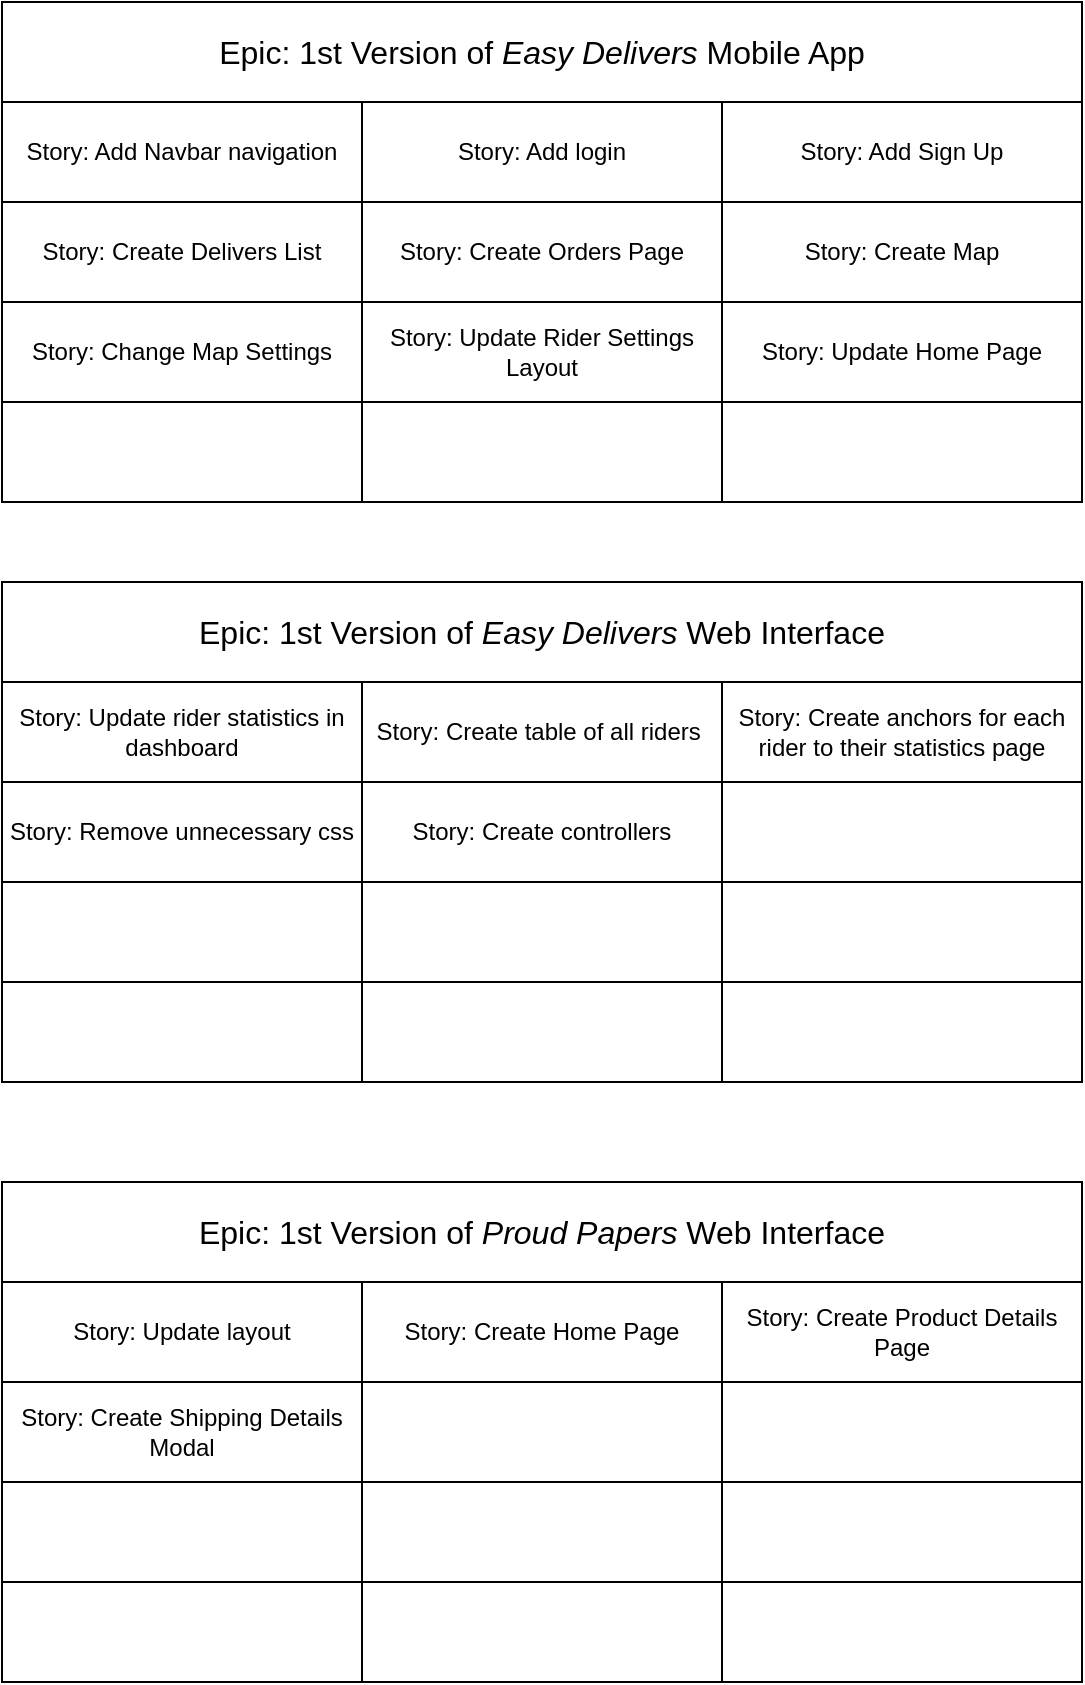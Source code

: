 <mxfile version="14.7.3" type="device"><diagram id="5asp-rYrVlKZHNbeJjtK" name="Page-1"><mxGraphModel dx="1673" dy="909" grid="1" gridSize="10" guides="1" tooltips="1" connect="1" arrows="1" fold="1" page="1" pageScale="1" pageWidth="827" pageHeight="1169" math="0" shadow="0"><root><mxCell id="0"/><mxCell id="1" parent="0"/><mxCell id="U25AhyMzHKUbjg0Kb2qC-1" value="&lt;font size=&quot;3&quot;&gt;Epic: 1st Version of &lt;i&gt;Easy Delivers&lt;/i&gt; Mobile App&lt;/font&gt;" style="rounded=0;whiteSpace=wrap;html=1;" vertex="1" parent="1"><mxGeometry x="120" y="90" width="540" height="50" as="geometry"/></mxCell><mxCell id="U25AhyMzHKUbjg0Kb2qC-2" value="Story: Add Navbar navigation" style="rounded=0;whiteSpace=wrap;html=1;" vertex="1" parent="1"><mxGeometry x="120" y="140" width="180" height="50" as="geometry"/></mxCell><mxCell id="U25AhyMzHKUbjg0Kb2qC-3" value="Story: Add login" style="rounded=0;whiteSpace=wrap;html=1;" vertex="1" parent="1"><mxGeometry x="300" y="140" width="180" height="50" as="geometry"/></mxCell><mxCell id="U25AhyMzHKUbjg0Kb2qC-4" value="Story: Add Sign Up" style="rounded=0;whiteSpace=wrap;html=1;" vertex="1" parent="1"><mxGeometry x="480" y="140" width="180" height="50" as="geometry"/></mxCell><mxCell id="U25AhyMzHKUbjg0Kb2qC-5" value="Story: Create Map" style="rounded=0;whiteSpace=wrap;html=1;" vertex="1" parent="1"><mxGeometry x="480" y="190" width="180" height="50" as="geometry"/></mxCell><mxCell id="U25AhyMzHKUbjg0Kb2qC-6" value="Story: Create Orders Page" style="rounded=0;whiteSpace=wrap;html=1;" vertex="1" parent="1"><mxGeometry x="300" y="190" width="180" height="50" as="geometry"/></mxCell><mxCell id="U25AhyMzHKUbjg0Kb2qC-7" value="Story: Create Delivers List" style="rounded=0;whiteSpace=wrap;html=1;" vertex="1" parent="1"><mxGeometry x="120" y="190" width="180" height="50" as="geometry"/></mxCell><mxCell id="U25AhyMzHKUbjg0Kb2qC-8" value="Story: Change Map Settings" style="rounded=0;whiteSpace=wrap;html=1;" vertex="1" parent="1"><mxGeometry x="120" y="240" width="180" height="50" as="geometry"/></mxCell><mxCell id="U25AhyMzHKUbjg0Kb2qC-9" value="Story: Update Home Page" style="rounded=0;whiteSpace=wrap;html=1;" vertex="1" parent="1"><mxGeometry x="480" y="240" width="180" height="50" as="geometry"/></mxCell><mxCell id="U25AhyMzHKUbjg0Kb2qC-10" value="Story: Update Rider Settings Layout" style="rounded=0;whiteSpace=wrap;html=1;" vertex="1" parent="1"><mxGeometry x="300" y="240" width="180" height="50" as="geometry"/></mxCell><mxCell id="U25AhyMzHKUbjg0Kb2qC-11" value="" style="rounded=0;whiteSpace=wrap;html=1;" vertex="1" parent="1"><mxGeometry x="120" y="290" width="180" height="50" as="geometry"/></mxCell><mxCell id="U25AhyMzHKUbjg0Kb2qC-12" value="" style="rounded=0;whiteSpace=wrap;html=1;" vertex="1" parent="1"><mxGeometry x="480" y="290" width="180" height="50" as="geometry"/></mxCell><mxCell id="U25AhyMzHKUbjg0Kb2qC-13" value="" style="rounded=0;whiteSpace=wrap;html=1;" vertex="1" parent="1"><mxGeometry x="300" y="290" width="180" height="50" as="geometry"/></mxCell><mxCell id="U25AhyMzHKUbjg0Kb2qC-14" value="&lt;font size=&quot;3&quot;&gt;Epic: 1st Version of &lt;i&gt;Easy Delivers&lt;/i&gt;&amp;nbsp;Web Interface&lt;/font&gt;" style="rounded=0;whiteSpace=wrap;html=1;" vertex="1" parent="1"><mxGeometry x="120" y="380" width="540" height="50" as="geometry"/></mxCell><mxCell id="U25AhyMzHKUbjg0Kb2qC-15" value="Story: Update rider statistics in dashboard" style="rounded=0;whiteSpace=wrap;html=1;" vertex="1" parent="1"><mxGeometry x="120" y="430" width="180" height="50" as="geometry"/></mxCell><mxCell id="U25AhyMzHKUbjg0Kb2qC-16" value="Story: Create table of all riders&amp;nbsp;" style="rounded=0;whiteSpace=wrap;html=1;" vertex="1" parent="1"><mxGeometry x="300" y="430" width="180" height="50" as="geometry"/></mxCell><mxCell id="U25AhyMzHKUbjg0Kb2qC-17" value="Story: Create anchors for each rider to their statistics page" style="rounded=0;whiteSpace=wrap;html=1;" vertex="1" parent="1"><mxGeometry x="480" y="430" width="180" height="50" as="geometry"/></mxCell><mxCell id="U25AhyMzHKUbjg0Kb2qC-18" value="" style="rounded=0;whiteSpace=wrap;html=1;" vertex="1" parent="1"><mxGeometry x="480" y="480" width="180" height="50" as="geometry"/></mxCell><mxCell id="U25AhyMzHKUbjg0Kb2qC-19" value="Story: Create controllers" style="rounded=0;whiteSpace=wrap;html=1;" vertex="1" parent="1"><mxGeometry x="300" y="480" width="180" height="50" as="geometry"/></mxCell><mxCell id="U25AhyMzHKUbjg0Kb2qC-20" value="Story: Remove unnecessary css" style="rounded=0;whiteSpace=wrap;html=1;" vertex="1" parent="1"><mxGeometry x="120" y="480" width="180" height="50" as="geometry"/></mxCell><mxCell id="U25AhyMzHKUbjg0Kb2qC-21" value="" style="rounded=0;whiteSpace=wrap;html=1;" vertex="1" parent="1"><mxGeometry x="120" y="530" width="180" height="50" as="geometry"/></mxCell><mxCell id="U25AhyMzHKUbjg0Kb2qC-22" value="" style="rounded=0;whiteSpace=wrap;html=1;" vertex="1" parent="1"><mxGeometry x="480" y="530" width="180" height="50" as="geometry"/></mxCell><mxCell id="U25AhyMzHKUbjg0Kb2qC-23" value="" style="rounded=0;whiteSpace=wrap;html=1;" vertex="1" parent="1"><mxGeometry x="300" y="530" width="180" height="50" as="geometry"/></mxCell><mxCell id="U25AhyMzHKUbjg0Kb2qC-24" value="" style="rounded=0;whiteSpace=wrap;html=1;" vertex="1" parent="1"><mxGeometry x="120" y="580" width="180" height="50" as="geometry"/></mxCell><mxCell id="U25AhyMzHKUbjg0Kb2qC-25" value="" style="rounded=0;whiteSpace=wrap;html=1;" vertex="1" parent="1"><mxGeometry x="480" y="580" width="180" height="50" as="geometry"/></mxCell><mxCell id="U25AhyMzHKUbjg0Kb2qC-26" value="" style="rounded=0;whiteSpace=wrap;html=1;" vertex="1" parent="1"><mxGeometry x="300" y="580" width="180" height="50" as="geometry"/></mxCell><mxCell id="U25AhyMzHKUbjg0Kb2qC-27" value="&lt;font size=&quot;3&quot;&gt;Epic: 1st Version of &lt;i&gt;Proud Papers&lt;/i&gt;&amp;nbsp;Web Interface&lt;/font&gt;" style="rounded=0;whiteSpace=wrap;html=1;" vertex="1" parent="1"><mxGeometry x="120" y="680" width="540" height="50" as="geometry"/></mxCell><mxCell id="U25AhyMzHKUbjg0Kb2qC-28" value="Story: Update layout" style="rounded=0;whiteSpace=wrap;html=1;" vertex="1" parent="1"><mxGeometry x="120" y="730" width="180" height="50" as="geometry"/></mxCell><mxCell id="U25AhyMzHKUbjg0Kb2qC-29" value="Story: Create Home Page" style="rounded=0;whiteSpace=wrap;html=1;" vertex="1" parent="1"><mxGeometry x="300" y="730" width="180" height="50" as="geometry"/></mxCell><mxCell id="U25AhyMzHKUbjg0Kb2qC-30" value="Story: Create Product Details Page" style="rounded=0;whiteSpace=wrap;html=1;" vertex="1" parent="1"><mxGeometry x="480" y="730" width="180" height="50" as="geometry"/></mxCell><mxCell id="U25AhyMzHKUbjg0Kb2qC-31" value="" style="rounded=0;whiteSpace=wrap;html=1;" vertex="1" parent="1"><mxGeometry x="480" y="780" width="180" height="50" as="geometry"/></mxCell><mxCell id="U25AhyMzHKUbjg0Kb2qC-32" value="" style="rounded=0;whiteSpace=wrap;html=1;" vertex="1" parent="1"><mxGeometry x="300" y="780" width="180" height="50" as="geometry"/></mxCell><mxCell id="U25AhyMzHKUbjg0Kb2qC-33" value="Story: Create Shipping Details Modal" style="rounded=0;whiteSpace=wrap;html=1;" vertex="1" parent="1"><mxGeometry x="120" y="780" width="180" height="50" as="geometry"/></mxCell><mxCell id="U25AhyMzHKUbjg0Kb2qC-34" value="" style="rounded=0;whiteSpace=wrap;html=1;" vertex="1" parent="1"><mxGeometry x="120" y="830" width="180" height="50" as="geometry"/></mxCell><mxCell id="U25AhyMzHKUbjg0Kb2qC-35" value="" style="rounded=0;whiteSpace=wrap;html=1;" vertex="1" parent="1"><mxGeometry x="480" y="830" width="180" height="50" as="geometry"/></mxCell><mxCell id="U25AhyMzHKUbjg0Kb2qC-36" value="" style="rounded=0;whiteSpace=wrap;html=1;" vertex="1" parent="1"><mxGeometry x="300" y="830" width="180" height="50" as="geometry"/></mxCell><mxCell id="U25AhyMzHKUbjg0Kb2qC-37" value="" style="rounded=0;whiteSpace=wrap;html=1;" vertex="1" parent="1"><mxGeometry x="120" y="880" width="180" height="50" as="geometry"/></mxCell><mxCell id="U25AhyMzHKUbjg0Kb2qC-38" value="" style="rounded=0;whiteSpace=wrap;html=1;" vertex="1" parent="1"><mxGeometry x="480" y="880" width="180" height="50" as="geometry"/></mxCell><mxCell id="U25AhyMzHKUbjg0Kb2qC-39" value="" style="rounded=0;whiteSpace=wrap;html=1;" vertex="1" parent="1"><mxGeometry x="300" y="880" width="180" height="50" as="geometry"/></mxCell></root></mxGraphModel></diagram></mxfile>